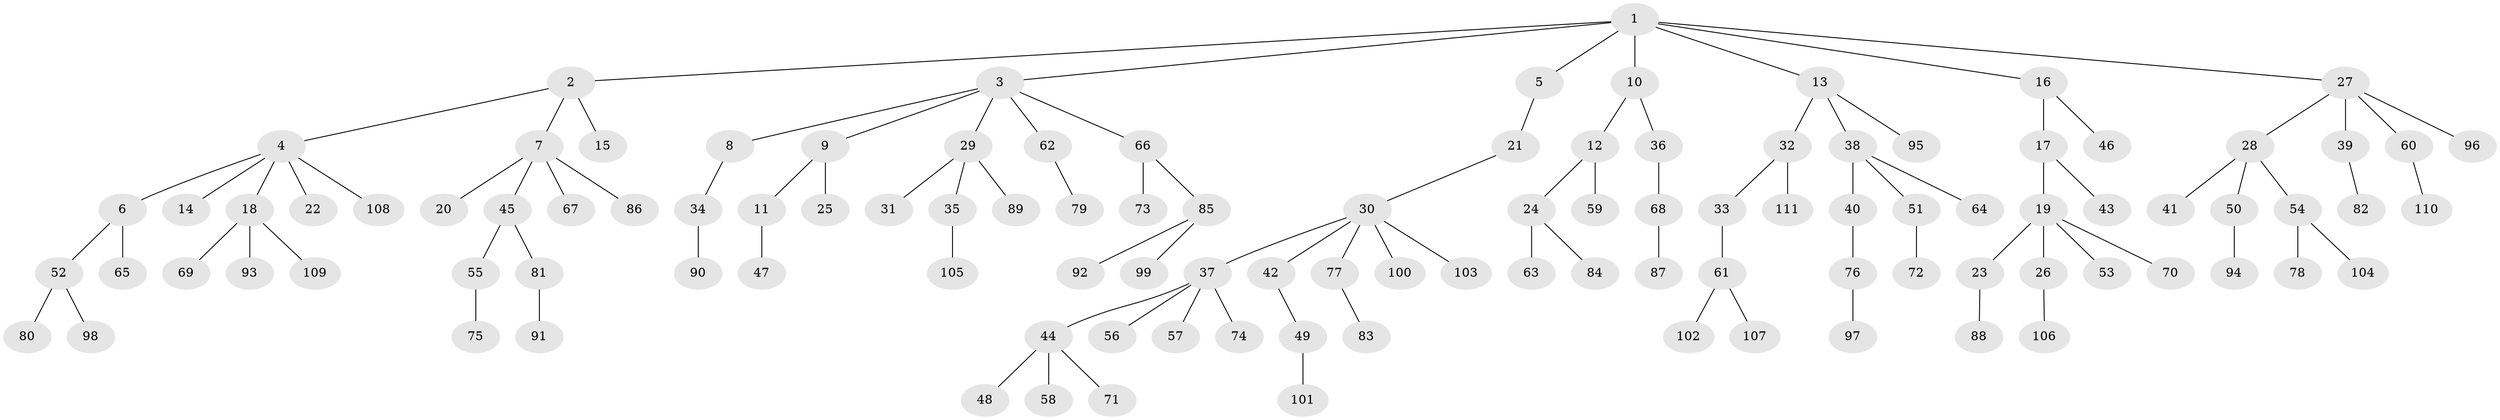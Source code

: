 // coarse degree distribution, {3: 0.08823529411764706, 7: 0.029411764705882353, 2: 0.14705882352941177, 1: 0.6176470588235294, 5: 0.029411764705882353, 4: 0.058823529411764705, 6: 0.029411764705882353}
// Generated by graph-tools (version 1.1) at 2025/37/03/04/25 23:37:21]
// undirected, 111 vertices, 110 edges
graph export_dot {
  node [color=gray90,style=filled];
  1;
  2;
  3;
  4;
  5;
  6;
  7;
  8;
  9;
  10;
  11;
  12;
  13;
  14;
  15;
  16;
  17;
  18;
  19;
  20;
  21;
  22;
  23;
  24;
  25;
  26;
  27;
  28;
  29;
  30;
  31;
  32;
  33;
  34;
  35;
  36;
  37;
  38;
  39;
  40;
  41;
  42;
  43;
  44;
  45;
  46;
  47;
  48;
  49;
  50;
  51;
  52;
  53;
  54;
  55;
  56;
  57;
  58;
  59;
  60;
  61;
  62;
  63;
  64;
  65;
  66;
  67;
  68;
  69;
  70;
  71;
  72;
  73;
  74;
  75;
  76;
  77;
  78;
  79;
  80;
  81;
  82;
  83;
  84;
  85;
  86;
  87;
  88;
  89;
  90;
  91;
  92;
  93;
  94;
  95;
  96;
  97;
  98;
  99;
  100;
  101;
  102;
  103;
  104;
  105;
  106;
  107;
  108;
  109;
  110;
  111;
  1 -- 2;
  1 -- 3;
  1 -- 5;
  1 -- 10;
  1 -- 13;
  1 -- 16;
  1 -- 27;
  2 -- 4;
  2 -- 7;
  2 -- 15;
  3 -- 8;
  3 -- 9;
  3 -- 29;
  3 -- 62;
  3 -- 66;
  4 -- 6;
  4 -- 14;
  4 -- 18;
  4 -- 22;
  4 -- 108;
  5 -- 21;
  6 -- 52;
  6 -- 65;
  7 -- 20;
  7 -- 45;
  7 -- 67;
  7 -- 86;
  8 -- 34;
  9 -- 11;
  9 -- 25;
  10 -- 12;
  10 -- 36;
  11 -- 47;
  12 -- 24;
  12 -- 59;
  13 -- 32;
  13 -- 38;
  13 -- 95;
  16 -- 17;
  16 -- 46;
  17 -- 19;
  17 -- 43;
  18 -- 69;
  18 -- 93;
  18 -- 109;
  19 -- 23;
  19 -- 26;
  19 -- 53;
  19 -- 70;
  21 -- 30;
  23 -- 88;
  24 -- 63;
  24 -- 84;
  26 -- 106;
  27 -- 28;
  27 -- 39;
  27 -- 60;
  27 -- 96;
  28 -- 41;
  28 -- 50;
  28 -- 54;
  29 -- 31;
  29 -- 35;
  29 -- 89;
  30 -- 37;
  30 -- 42;
  30 -- 77;
  30 -- 100;
  30 -- 103;
  32 -- 33;
  32 -- 111;
  33 -- 61;
  34 -- 90;
  35 -- 105;
  36 -- 68;
  37 -- 44;
  37 -- 56;
  37 -- 57;
  37 -- 74;
  38 -- 40;
  38 -- 51;
  38 -- 64;
  39 -- 82;
  40 -- 76;
  42 -- 49;
  44 -- 48;
  44 -- 58;
  44 -- 71;
  45 -- 55;
  45 -- 81;
  49 -- 101;
  50 -- 94;
  51 -- 72;
  52 -- 80;
  52 -- 98;
  54 -- 78;
  54 -- 104;
  55 -- 75;
  60 -- 110;
  61 -- 102;
  61 -- 107;
  62 -- 79;
  66 -- 73;
  66 -- 85;
  68 -- 87;
  76 -- 97;
  77 -- 83;
  81 -- 91;
  85 -- 92;
  85 -- 99;
}
